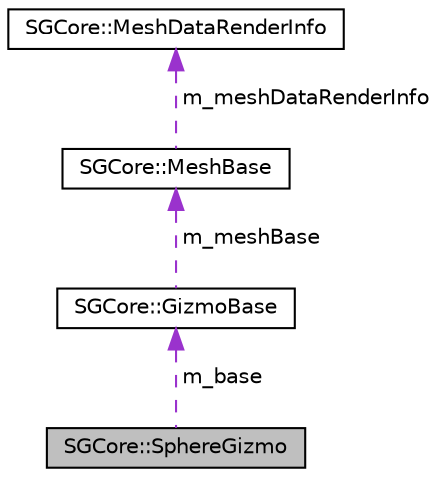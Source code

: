 digraph "SGCore::SphereGizmo"
{
 // LATEX_PDF_SIZE
  edge [fontname="Helvetica",fontsize="10",labelfontname="Helvetica",labelfontsize="10"];
  node [fontname="Helvetica",fontsize="10",shape=record];
  Node1 [label="SGCore::SphereGizmo",height=0.2,width=0.4,color="black", fillcolor="grey75", style="filled", fontcolor="black",tooltip=" "];
  Node2 -> Node1 [dir="back",color="darkorchid3",fontsize="10",style="dashed",label=" m_base" ,fontname="Helvetica"];
  Node2 [label="SGCore::GizmoBase",height=0.2,width=0.4,color="black", fillcolor="white", style="filled",URL="$structSGCore_1_1GizmoBase.html",tooltip=" "];
  Node3 -> Node2 [dir="back",color="darkorchid3",fontsize="10",style="dashed",label=" m_meshBase" ,fontname="Helvetica"];
  Node3 [label="SGCore::MeshBase",height=0.2,width=0.4,color="black", fillcolor="white", style="filled",URL="$structSGCore_1_1MeshBase.html",tooltip=" "];
  Node4 -> Node3 [dir="back",color="darkorchid3",fontsize="10",style="dashed",label=" m_meshDataRenderInfo" ,fontname="Helvetica"];
  Node4 [label="SGCore::MeshDataRenderInfo",height=0.2,width=0.4,color="black", fillcolor="white", style="filled",URL="$structSGCore_1_1MeshDataRenderInfo.html",tooltip=" "];
}
